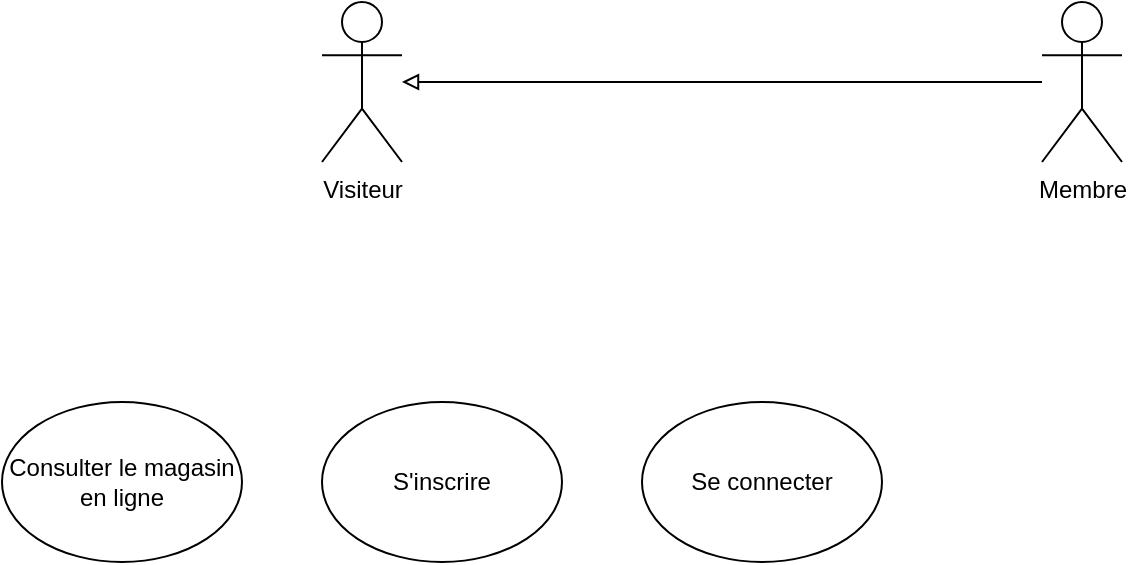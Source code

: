 <mxfile version="21.1.1" type="device">
  <diagram name="Page-1" id="K3SVhJhxQ3hd7m6EXLfD">
    <mxGraphModel dx="1050" dy="581" grid="1" gridSize="10" guides="1" tooltips="1" connect="1" arrows="1" fold="1" page="1" pageScale="1" pageWidth="827" pageHeight="1169" math="0" shadow="0">
      <root>
        <mxCell id="0" />
        <mxCell id="1" parent="0" />
        <mxCell id="l0MUua1TMCKfF3yebEpm-1" value="Visiteur" style="shape=umlActor;verticalLabelPosition=bottom;verticalAlign=top;html=1;outlineConnect=0;" vertex="1" parent="1">
          <mxGeometry x="200" y="80" width="40" height="80" as="geometry" />
        </mxCell>
        <mxCell id="l0MUua1TMCKfF3yebEpm-4" style="edgeStyle=orthogonalEdgeStyle;rounded=0;orthogonalLoop=1;jettySize=auto;html=1;endArrow=block;endFill=0;" edge="1" parent="1" source="l0MUua1TMCKfF3yebEpm-3" target="l0MUua1TMCKfF3yebEpm-1">
          <mxGeometry relative="1" as="geometry" />
        </mxCell>
        <mxCell id="l0MUua1TMCKfF3yebEpm-3" value="Membre" style="shape=umlActor;verticalLabelPosition=bottom;verticalAlign=top;html=1;outlineConnect=0;" vertex="1" parent="1">
          <mxGeometry x="560" y="80" width="40" height="80" as="geometry" />
        </mxCell>
        <mxCell id="l0MUua1TMCKfF3yebEpm-5" value="Consulter le magasin en ligne" style="ellipse;whiteSpace=wrap;html=1;" vertex="1" parent="1">
          <mxGeometry x="40" y="280" width="120" height="80" as="geometry" />
        </mxCell>
        <mxCell id="l0MUua1TMCKfF3yebEpm-6" value="S&#39;inscrire" style="ellipse;whiteSpace=wrap;html=1;" vertex="1" parent="1">
          <mxGeometry x="200" y="280" width="120" height="80" as="geometry" />
        </mxCell>
        <mxCell id="l0MUua1TMCKfF3yebEpm-7" value="Se connecter" style="ellipse;whiteSpace=wrap;html=1;" vertex="1" parent="1">
          <mxGeometry x="360" y="280" width="120" height="80" as="geometry" />
        </mxCell>
      </root>
    </mxGraphModel>
  </diagram>
</mxfile>
